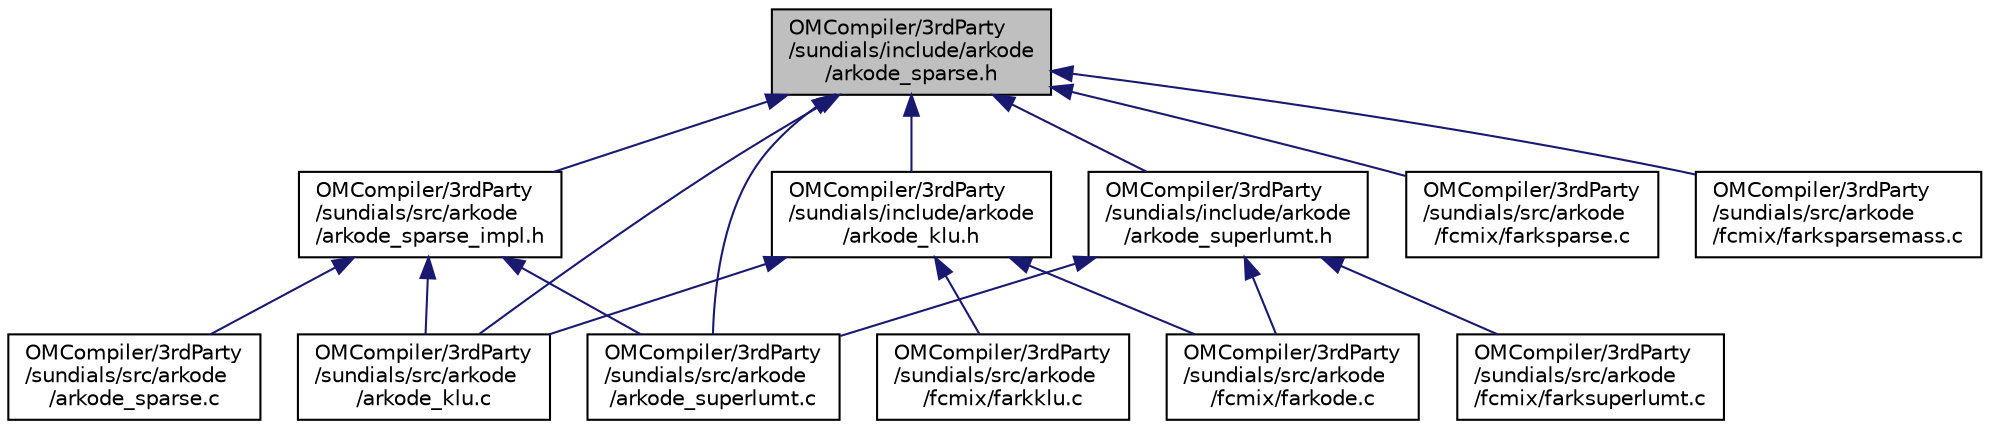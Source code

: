 digraph "OMCompiler/3rdParty/sundials/include/arkode/arkode_sparse.h"
{
  edge [fontname="Helvetica",fontsize="10",labelfontname="Helvetica",labelfontsize="10"];
  node [fontname="Helvetica",fontsize="10",shape=record];
  Node7 [label="OMCompiler/3rdParty\l/sundials/include/arkode\l/arkode_sparse.h",height=0.2,width=0.4,color="black", fillcolor="grey75", style="filled", fontcolor="black"];
  Node7 -> Node8 [dir="back",color="midnightblue",fontsize="10",style="solid",fontname="Helvetica"];
  Node8 [label="OMCompiler/3rdParty\l/sundials/include/arkode\l/arkode_klu.h",height=0.2,width=0.4,color="black", fillcolor="white", style="filled",URL="$df/d2d/arkode__klu_8h.html"];
  Node8 -> Node9 [dir="back",color="midnightblue",fontsize="10",style="solid",fontname="Helvetica"];
  Node9 [label="OMCompiler/3rdParty\l/sundials/src/arkode\l/arkode_klu.c",height=0.2,width=0.4,color="black", fillcolor="white", style="filled",URL="$d4/dc8/arkode__klu_8c.html"];
  Node8 -> Node10 [dir="back",color="midnightblue",fontsize="10",style="solid",fontname="Helvetica"];
  Node10 [label="OMCompiler/3rdParty\l/sundials/src/arkode\l/fcmix/farkklu.c",height=0.2,width=0.4,color="black", fillcolor="white", style="filled",URL="$d5/d44/farkklu_8c.html"];
  Node8 -> Node11 [dir="back",color="midnightblue",fontsize="10",style="solid",fontname="Helvetica"];
  Node11 [label="OMCompiler/3rdParty\l/sundials/src/arkode\l/fcmix/farkode.c",height=0.2,width=0.4,color="black", fillcolor="white", style="filled",URL="$dc/d59/farkode_8c.html"];
  Node7 -> Node12 [dir="back",color="midnightblue",fontsize="10",style="solid",fontname="Helvetica"];
  Node12 [label="OMCompiler/3rdParty\l/sundials/include/arkode\l/arkode_superlumt.h",height=0.2,width=0.4,color="black", fillcolor="white", style="filled",URL="$df/d29/arkode__superlumt_8h.html"];
  Node12 -> Node13 [dir="back",color="midnightblue",fontsize="10",style="solid",fontname="Helvetica"];
  Node13 [label="OMCompiler/3rdParty\l/sundials/src/arkode\l/arkode_superlumt.c",height=0.2,width=0.4,color="black", fillcolor="white", style="filled",URL="$d8/d30/arkode__superlumt_8c.html"];
  Node12 -> Node11 [dir="back",color="midnightblue",fontsize="10",style="solid",fontname="Helvetica"];
  Node12 -> Node14 [dir="back",color="midnightblue",fontsize="10",style="solid",fontname="Helvetica"];
  Node14 [label="OMCompiler/3rdParty\l/sundials/src/arkode\l/fcmix/farksuperlumt.c",height=0.2,width=0.4,color="black", fillcolor="white", style="filled",URL="$db/d92/farksuperlumt_8c.html"];
  Node7 -> Node9 [dir="back",color="midnightblue",fontsize="10",style="solid",fontname="Helvetica"];
  Node7 -> Node15 [dir="back",color="midnightblue",fontsize="10",style="solid",fontname="Helvetica"];
  Node15 [label="OMCompiler/3rdParty\l/sundials/src/arkode\l/arkode_sparse_impl.h",height=0.2,width=0.4,color="black", fillcolor="white", style="filled",URL="$da/de3/arkode__sparse__impl_8h.html"];
  Node15 -> Node9 [dir="back",color="midnightblue",fontsize="10",style="solid",fontname="Helvetica"];
  Node15 -> Node16 [dir="back",color="midnightblue",fontsize="10",style="solid",fontname="Helvetica"];
  Node16 [label="OMCompiler/3rdParty\l/sundials/src/arkode\l/arkode_sparse.c",height=0.2,width=0.4,color="black", fillcolor="white", style="filled",URL="$de/d0c/arkode__sparse_8c.html"];
  Node15 -> Node13 [dir="back",color="midnightblue",fontsize="10",style="solid",fontname="Helvetica"];
  Node7 -> Node13 [dir="back",color="midnightblue",fontsize="10",style="solid",fontname="Helvetica"];
  Node7 -> Node17 [dir="back",color="midnightblue",fontsize="10",style="solid",fontname="Helvetica"];
  Node17 [label="OMCompiler/3rdParty\l/sundials/src/arkode\l/fcmix/farksparse.c",height=0.2,width=0.4,color="black", fillcolor="white", style="filled",URL="$d8/dca/farksparse_8c.html"];
  Node7 -> Node18 [dir="back",color="midnightblue",fontsize="10",style="solid",fontname="Helvetica"];
  Node18 [label="OMCompiler/3rdParty\l/sundials/src/arkode\l/fcmix/farksparsemass.c",height=0.2,width=0.4,color="black", fillcolor="white", style="filled",URL="$d2/d66/farksparsemass_8c.html"];
}
